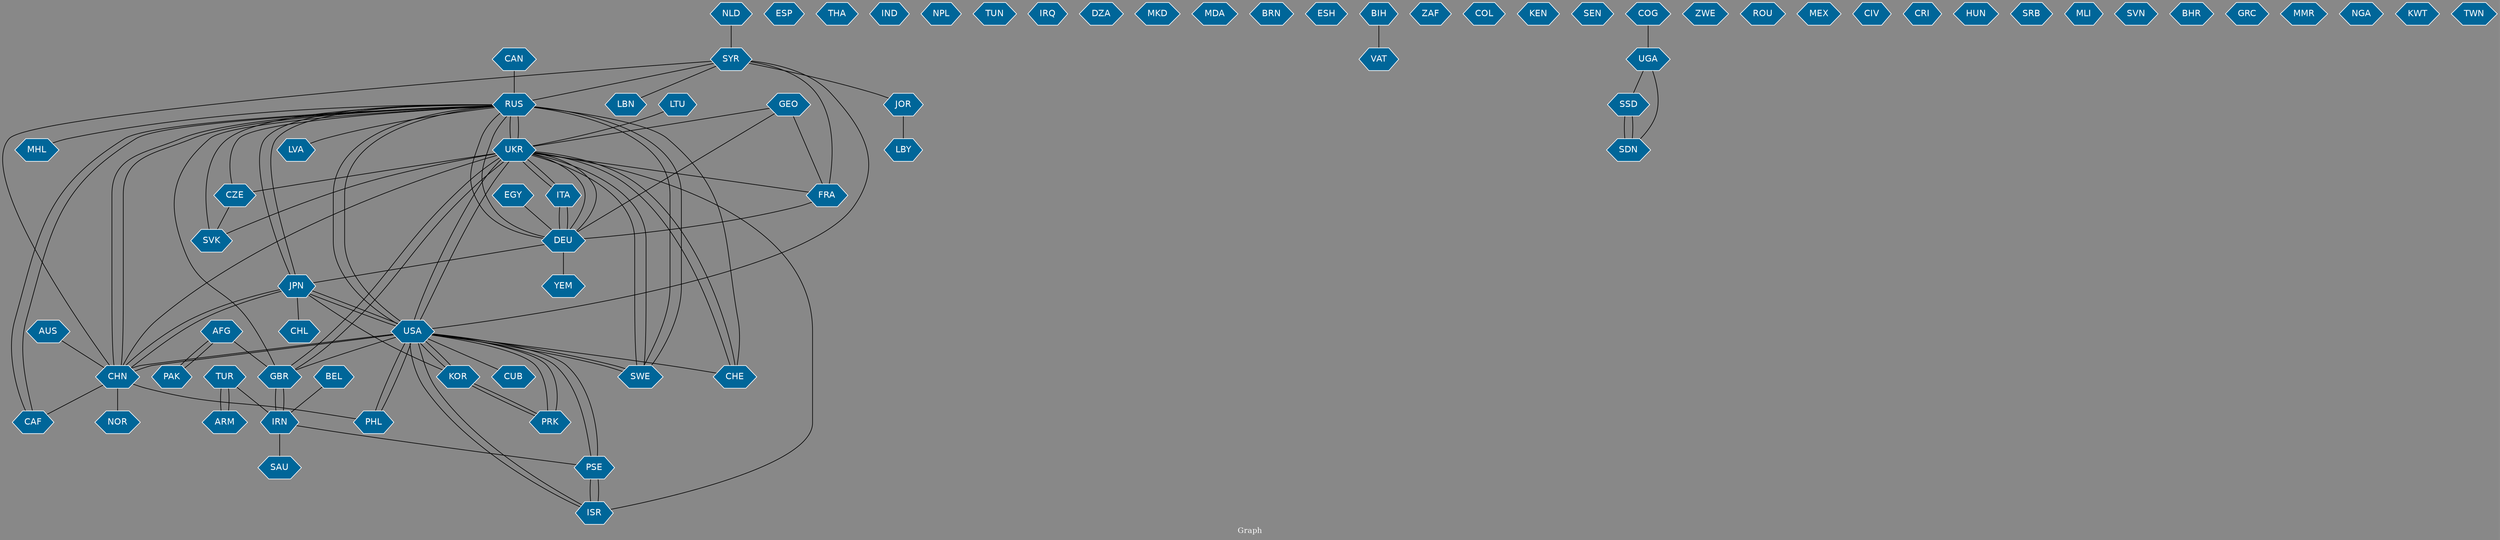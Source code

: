 // Countries together in item graph
graph {
	graph [bgcolor="#888888" fontcolor=white fontsize=12 label="Graph" outputorder=edgesfirst overlap=prism]
	node [color=white fillcolor="#006699" fontcolor=white fontname=Helvetica shape=hexagon style=filled]
	edge [arrowhead=open color=black fontcolor=white fontname=Courier fontsize=12]
		SYR [label=SYR]
		RUS [label=RUS]
		UKR [label=UKR]
		ESP [label=ESP]
		THA [label=THA]
		PSE [label=PSE]
		ISR [label=ISR]
		IRN [label=IRN]
		IND [label=IND]
		NPL [label=NPL]
		AFG [label=AFG]
		PAK [label=PAK]
		ITA [label=ITA]
		CZE [label=CZE]
		TUN [label=TUN]
		EGY [label=EGY]
		DEU [label=DEU]
		IRQ [label=IRQ]
		USA [label=USA]
		GBR [label=GBR]
		TUR [label=TUR]
		ARM [label=ARM]
		KOR [label=KOR]
		PRK [label=PRK]
		DZA [label=DZA]
		CAF [label=CAF]
		MKD [label=MKD]
		MDA [label=MDA]
		CHN [label=CHN]
		JPN [label=JPN]
		BRN [label=BRN]
		ESH [label=ESH]
		VAT [label=VAT]
		LBY [label=LBY]
		SWE [label=SWE]
		ZAF [label=ZAF]
		AUS [label=AUS]
		COL [label=COL]
		KEN [label=KEN]
		CHL [label=CHL]
		SEN [label=SEN]
		PHL [label=PHL]
		FRA [label=FRA]
		GEO [label=GEO]
		NOR [label=NOR]
		LTU [label=LTU]
		SAU [label=SAU]
		COG [label=COG]
		UGA [label=UGA]
		ZWE [label=ZWE]
		LVA [label=LVA]
		ROU [label=ROU]
		BIH [label=BIH]
		MEX [label=MEX]
		CUB [label=CUB]
		CIV [label=CIV]
		CRI [label=CRI]
		SSD [label=SSD]
		SDN [label=SDN]
		CHE [label=CHE]
		HUN [label=HUN]
		SRB [label=SRB]
		NLD [label=NLD]
		MLI [label=MLI]
		MHL [label=MHL]
		SVN [label=SVN]
		SVK [label=SVK]
		YEM [label=YEM]
		BHR [label=BHR]
		GRC [label=GRC]
		LBN [label=LBN]
		MMR [label=MMR]
		NGA [label=NGA]
		BEL [label=BEL]
		JOR [label=JOR]
		CAN [label=CAN]
		KWT [label=KWT]
		TWN [label=TWN]
			UKR -- FRA [weight=1]
			GBR -- IRN [weight=1]
			DEU -- JPN [weight=1]
			ARM -- TUR [weight=1]
			UGA -- SSD [weight=1]
			AFG -- GBR [weight=1]
			CAN -- RUS [weight=1]
			SYR -- LBN [weight=1]
			RUS -- DEU [weight=7]
			GEO -- DEU [weight=1]
			SDN -- SSD [weight=3]
			ISR -- UKR [weight=1]
			JPN -- CHN [weight=3]
			ITA -- UKR [weight=1]
			DEU -- YEM [weight=1]
			PRK -- USA [weight=3]
			USA -- UKR [weight=9]
			KOR -- PRK [weight=1]
			DEU -- RUS [weight=8]
			JPN -- USA [weight=9]
			KOR -- USA [weight=1]
			CHN -- USA [weight=2]
			USA -- CHE [weight=1]
			DEU -- ITA [weight=2]
			EGY -- DEU [weight=1]
			CZE -- SVK [weight=1]
			CHN -- JPN [weight=6]
			CHE -- UKR [weight=1]
			UKR -- USA [weight=6]
			USA -- RUS [weight=11]
			PAK -- AFG [weight=1]
			PSE -- ISR [weight=10]
			COG -- UGA [weight=1]
			ISR -- USA [weight=1]
			RUS -- SVK [weight=1]
			GBR -- RUS [weight=2]
			IRN -- PSE [weight=1]
			PSE -- USA [weight=2]
			FRA -- DEU [weight=1]
			USA -- KOR [weight=1]
			TUR -- ARM [weight=2]
			SYR -- RUS [weight=1]
			ISR -- PSE [weight=6]
			PHL -- USA [weight=2]
			SWE -- USA [weight=1]
			RUS -- MHL [weight=1]
			CHN -- CAF [weight=2]
			UKR -- DEU [weight=8]
			RUS -- CAF [weight=1]
			UKR -- SWE [weight=1]
			JPN -- CHL [weight=1]
			SWE -- RUS [weight=2]
			UKR -- CHE [weight=1]
			SYR -- JOR [weight=1]
			LTU -- UKR [weight=1]
			NLD -- SYR [weight=1]
			UKR -- GBR [weight=2]
			FRA -- SYR [weight=1]
			USA -- JPN [weight=7]
			CHN -- PHL [weight=1]
			PRK -- KOR [weight=3]
			RUS -- UKR [weight=49]
			UGA -- SDN [weight=1]
			GEO -- UKR [weight=1]
			UKR -- CZE [weight=1]
			USA -- PSE [weight=1]
			IRN -- SAU [weight=1]
			IRN -- GBR [weight=1]
			ITA -- DEU [weight=1]
			BEL -- IRN [weight=1]
			USA -- PRK [weight=3]
			USA -- ISR [weight=1]
			SYR -- USA [weight=1]
			DEU -- UKR [weight=6]
			UKR -- RUS [weight=47]
			RUS -- JPN [weight=2]
			GEO -- FRA [weight=1]
			RUS -- LVA [weight=1]
			USA -- GBR [weight=1]
			UKR -- CHN [weight=1]
			JPN -- KOR [weight=1]
			UKR -- ITA [weight=1]
			BIH -- VAT [weight=1]
			GBR -- UKR [weight=1]
			USA -- PHL [weight=2]
			JOR -- LBY [weight=1]
			CHN -- RUS [weight=3]
			CZE -- RUS [weight=1]
			RUS -- USA [weight=13]
			SVK -- UKR [weight=1]
			USA -- CUB [weight=1]
			JPN -- RUS [weight=1]
			USA -- SWE [weight=2]
			TUR -- IRN [weight=1]
			SYR -- CHN [weight=1]
			USA -- CHN [weight=2]
			CHN -- NOR [weight=1]
			AUS -- CHN [weight=1]
			RUS -- SWE [weight=1]
			SSD -- SDN [weight=4]
			SWE -- UKR [weight=3]
			RUS -- CHN [weight=2]
			AFG -- PAK [weight=3]
			RUS -- CHE [weight=2]
			CAF -- RUS [weight=1]
}